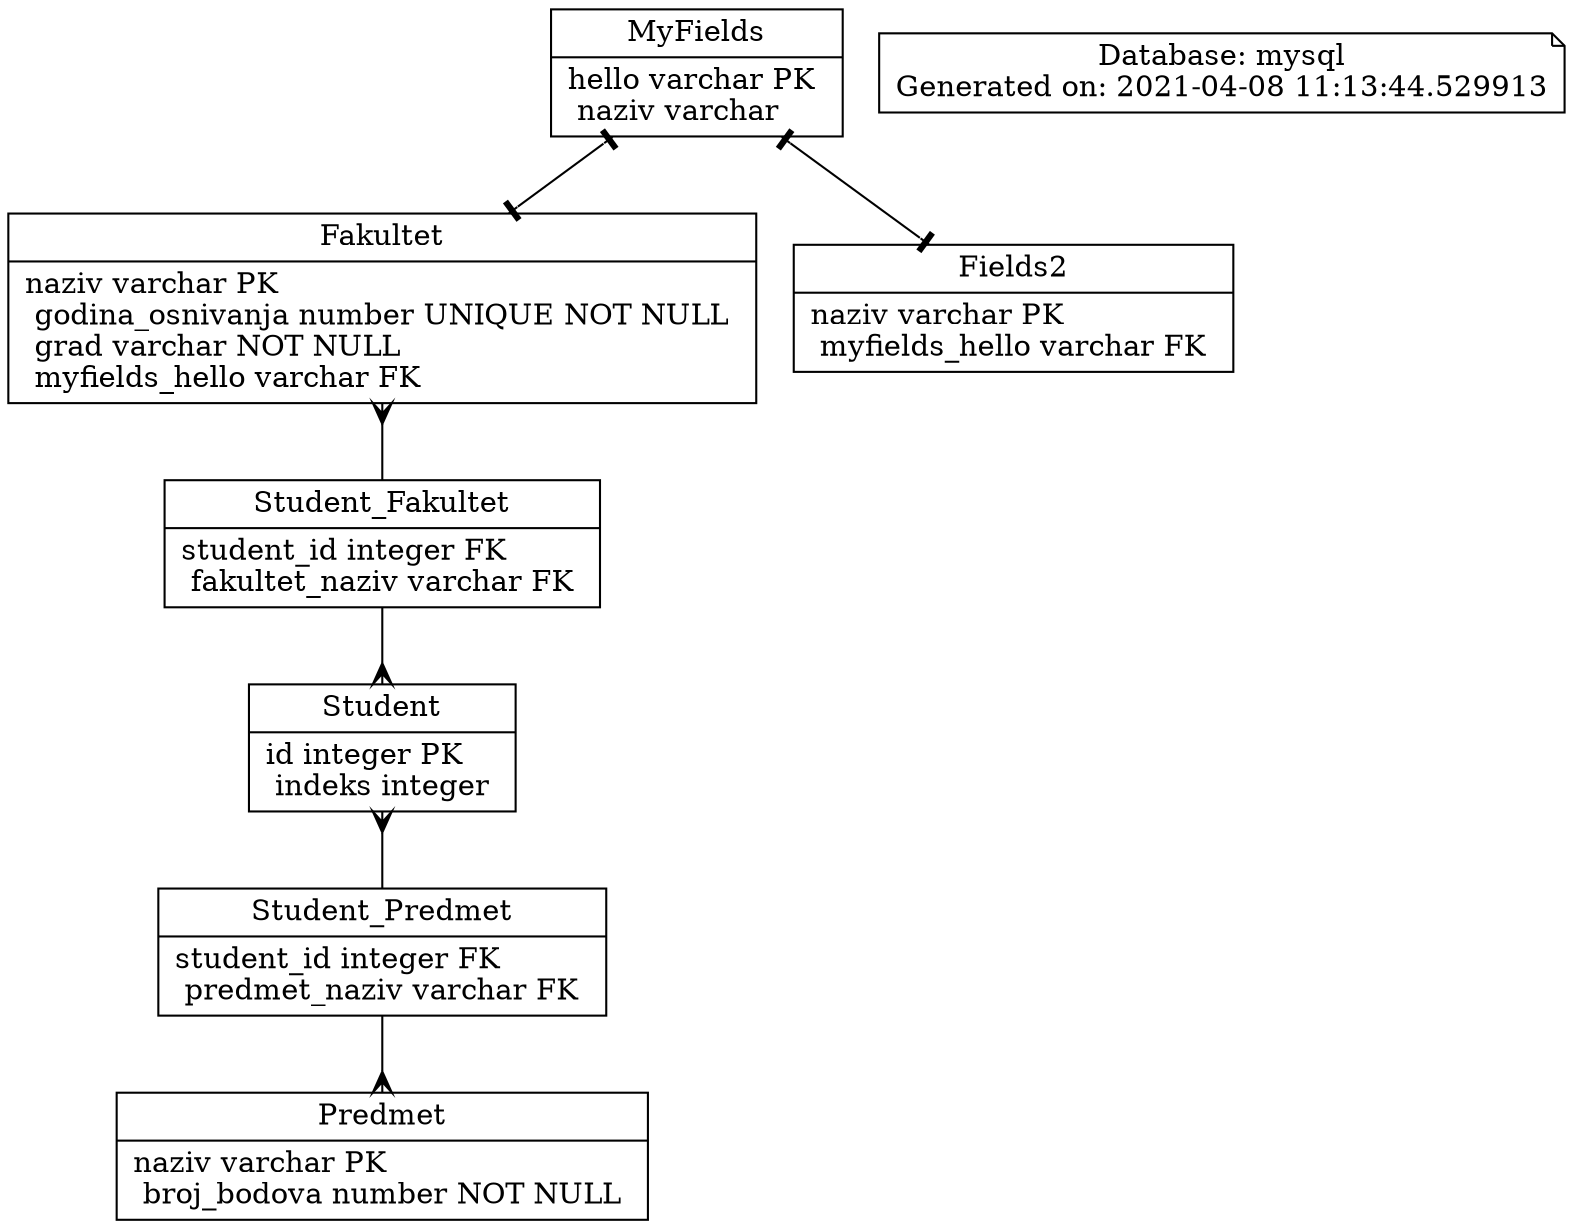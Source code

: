 // Autogenerated from dot_create.template 
// Time: 2021-04-08 11:13:44.529913
// Database: mysql

strict digraph ER_Diagram {

    //graph [rankdir = "LR" ];
    ranksep=0.5;
    concentrate=true;


    "MyFields" [
        shape = "record"
        
        label = "{<MyFields> MyFields|
            hello varchar 
                PK

            \l
            naziv varchar 

            \l

        }"
    ];


    "Fakultet" [
        shape = "record"
        
        label = "{<Fakultet> Fakultet|
            naziv varchar 
                PK

            \l
            godina_osnivanja number 

                    UNIQUE
                    NOT NULL
            \l
            grad varchar 

                    NOT NULL
            \l

            myfields_hello varchar FK
            \l
        }"
    ];


    "Fields2" [
        shape = "record"
        
        label = "{<Fields2> Fields2|
            naziv varchar 
                PK

            \l

            myfields_hello varchar FK
            \l
        }"
    ];


    "Predmet" [
        shape = "record"
        
        label = "{<Predmet> Predmet|
            naziv varchar 
                PK

            \l
            broj_bodova number 

                    NOT NULL
            \l

        }"
    ];


    "Student" [
        shape = "record"
        
        label = "{<Student> Student|
            id integer 
                PK

            \l
            indeks integer 

            \l

        }"
    ];


    "Student_Fakultet" [
        shape = "record"
        
        label = "{<Student_Fakultet> Student_Fakultet|

            student_id integer FK
            \l
            fakultet_naziv varchar FK
            \l
        }"
    ];


    "Student_Predmet" [
        shape = "record"
        
        label = "{<Student_Predmet> Student_Predmet|

            student_id integer FK
            \l
            predmet_naziv varchar FK
            \l
        }"
    ];



    // TODO: Add relationships
    // Relations between entities
            "Fakultet"->"MyFields" 

                [arrowhead=tee];

            "MyFields"->"Fakultet"
                [arrowhead=tee];

            "Fields2"->"MyFields" 

                [arrowhead=tee];

            "MyFields"->"Fields2"
                [arrowhead=tee];

            "Student_Fakultet"->"Student" 

                [arrowhead=crow];

            "Student"->"Student_Fakultet"
                [arrowhead=none];

            "Student_Fakultet"->"Fakultet" 

                [arrowhead=crow];

            "Fakultet"->"Student_Fakultet"
                [arrowhead=none];

            "Student_Predmet"->"Student" 

                [arrowhead=crow];

            "Student"->"Student_Predmet"
                [arrowhead=none];

            "Student_Predmet"->"Predmet" 

                [arrowhead=crow];

            "Predmet"->"Student_Predmet"
                [arrowhead=none];


    // Note card with basic information about ER diagram
    "Info" [
        label = "Database: mysql\nGenerated on: 2021-04-08 11:13:44.529913"
        shape = "note"
    ];
}